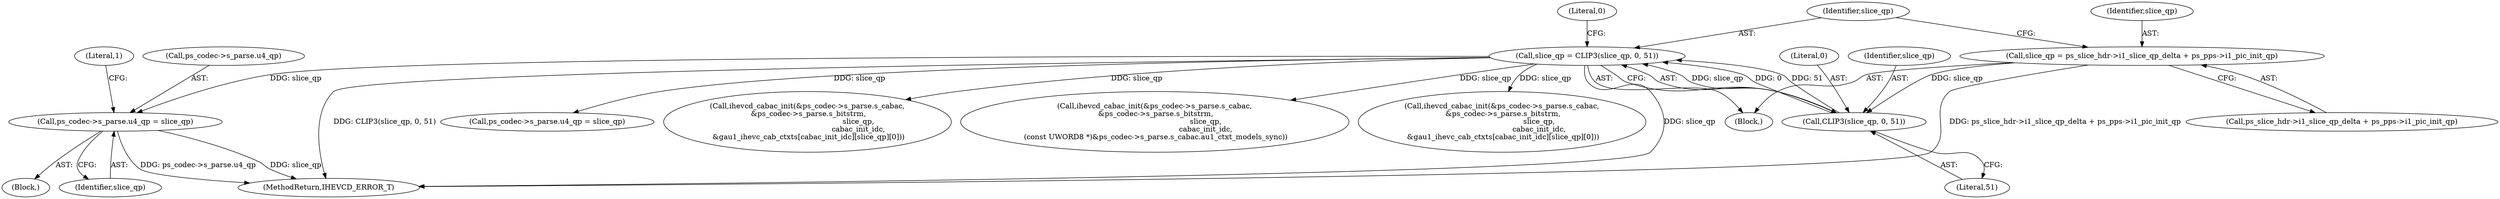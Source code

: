 digraph "0_Android_2b9fb0c2074d370a254b35e2489de2d94943578d@pointer" {
"1000899" [label="(Call,ps_codec->s_parse.u4_qp = slice_qp)"];
"1000864" [label="(Call,slice_qp = CLIP3(slice_qp, 0, 51))"];
"1000866" [label="(Call,CLIP3(slice_qp, 0, 51))"];
"1000855" [label="(Call,slice_qp = ps_slice_hdr->i1_slice_qp_delta + ps_pps->i1_pic_init_qp)"];
"1000900" [label="(Call,ps_codec->s_parse.u4_qp)"];
"1000869" [label="(Literal,51)"];
"1001562" [label="(Call,ps_codec->s_parse.u4_qp = slice_qp)"];
"1000855" [label="(Call,slice_qp = ps_slice_hdr->i1_slice_qp_delta + ps_pps->i1_pic_init_qp)"];
"1000856" [label="(Identifier,slice_qp)"];
"1000909" [label="(Literal,1)"];
"1000873" [label="(Literal,0)"];
"1001574" [label="(Call,ihevcd_cabac_init(&ps_codec->s_parse.s_cabac,\n &ps_codec->s_parse.s_bitstrm,\n                                            slice_qp,\n                                            cabac_init_idc,\n &gau1_ihevc_cab_ctxts[cabac_init_idc][slice_qp][0]))"];
"1000865" [label="(Identifier,slice_qp)"];
"1000857" [label="(Call,ps_slice_hdr->i1_slice_qp_delta + ps_pps->i1_pic_init_qp)"];
"1000898" [label="(Block,)"];
"1000899" [label="(Call,ps_codec->s_parse.u4_qp = slice_qp)"];
"1000864" [label="(Call,slice_qp = CLIP3(slice_qp, 0, 51))"];
"1001621" [label="(Call,ihevcd_cabac_init(&ps_codec->s_parse.s_cabac,\n &ps_codec->s_parse.s_bitstrm,\n                                            slice_qp,\n                                            cabac_init_idc,\n (const UWORD8 *)&ps_codec->s_parse.s_cabac.au1_ctxt_models_sync))"];
"1000984" [label="(Call,ihevcd_cabac_init(&ps_codec->s_parse.s_cabac,\n &ps_codec->s_parse.s_bitstrm,\n                                slice_qp,\n                                cabac_init_idc,\n &gau1_ihevc_cab_ctxts[cabac_init_idc][slice_qp][0]))"];
"1000187" [label="(Block,)"];
"1000905" [label="(Identifier,slice_qp)"];
"1004845" [label="(MethodReturn,IHEVCD_ERROR_T)"];
"1000867" [label="(Identifier,slice_qp)"];
"1000866" [label="(Call,CLIP3(slice_qp, 0, 51))"];
"1000868" [label="(Literal,0)"];
"1000899" -> "1000898"  [label="AST: "];
"1000899" -> "1000905"  [label="CFG: "];
"1000900" -> "1000899"  [label="AST: "];
"1000905" -> "1000899"  [label="AST: "];
"1000909" -> "1000899"  [label="CFG: "];
"1000899" -> "1004845"  [label="DDG: slice_qp"];
"1000899" -> "1004845"  [label="DDG: ps_codec->s_parse.u4_qp"];
"1000864" -> "1000899"  [label="DDG: slice_qp"];
"1000864" -> "1000187"  [label="AST: "];
"1000864" -> "1000866"  [label="CFG: "];
"1000865" -> "1000864"  [label="AST: "];
"1000866" -> "1000864"  [label="AST: "];
"1000873" -> "1000864"  [label="CFG: "];
"1000864" -> "1004845"  [label="DDG: CLIP3(slice_qp, 0, 51)"];
"1000864" -> "1004845"  [label="DDG: slice_qp"];
"1000866" -> "1000864"  [label="DDG: slice_qp"];
"1000866" -> "1000864"  [label="DDG: 0"];
"1000866" -> "1000864"  [label="DDG: 51"];
"1000864" -> "1000984"  [label="DDG: slice_qp"];
"1000864" -> "1001562"  [label="DDG: slice_qp"];
"1000864" -> "1001574"  [label="DDG: slice_qp"];
"1000864" -> "1001621"  [label="DDG: slice_qp"];
"1000866" -> "1000869"  [label="CFG: "];
"1000867" -> "1000866"  [label="AST: "];
"1000868" -> "1000866"  [label="AST: "];
"1000869" -> "1000866"  [label="AST: "];
"1000855" -> "1000866"  [label="DDG: slice_qp"];
"1000855" -> "1000187"  [label="AST: "];
"1000855" -> "1000857"  [label="CFG: "];
"1000856" -> "1000855"  [label="AST: "];
"1000857" -> "1000855"  [label="AST: "];
"1000865" -> "1000855"  [label="CFG: "];
"1000855" -> "1004845"  [label="DDG: ps_slice_hdr->i1_slice_qp_delta + ps_pps->i1_pic_init_qp"];
}
